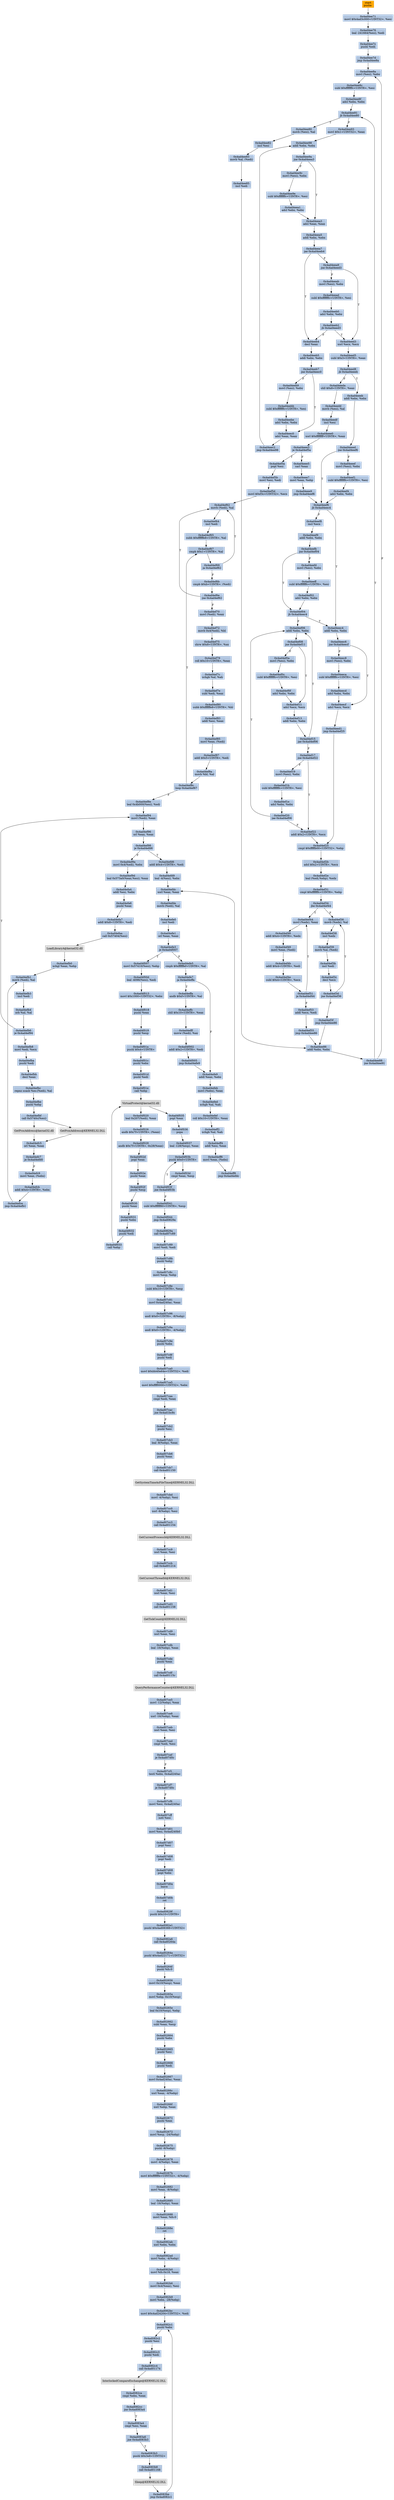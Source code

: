 digraph G {
node[shape=rectangle,style=filled,fillcolor=lightsteelblue,color=lightsteelblue]
bgcolor="transparent"
a0x4ad4ee70pusha_[label="start\npusha ",fillcolor="orange",color="lightgrey"];
a0x4ad4ee71movl_0x4ad3c000UINT32_esi[label="0x4ad4ee71\nmovl $0x4ad3c000<UINT32>, %esi"];
a0x4ad4ee76leal__241664esi__edi[label="0x4ad4ee76\nleal -241664(%esi), %edi"];
a0x4ad4ee7cpushl_edi[label="0x4ad4ee7c\npushl %edi"];
a0x4ad4ee7djmp_0x4ad4ee8a[label="0x4ad4ee7d\njmp 0x4ad4ee8a"];
a0x4ad4ee8amovl_esi__ebx[label="0x4ad4ee8a\nmovl (%esi), %ebx"];
a0x4ad4ee8csubl_0xfffffffcUINT8_esi[label="0x4ad4ee8c\nsubl $0xfffffffc<UINT8>, %esi"];
a0x4ad4ee8fadcl_ebx_ebx[label="0x4ad4ee8f\nadcl %ebx, %ebx"];
a0x4ad4ee91jb_0x4ad4ee80[label="0x4ad4ee91\njb 0x4ad4ee80"];
a0x4ad4ee80movb_esi__al[label="0x4ad4ee80\nmovb (%esi), %al"];
a0x4ad4ee82incl_esi[label="0x4ad4ee82\nincl %esi"];
a0x4ad4ee83movb_al_edi_[label="0x4ad4ee83\nmovb %al, (%edi)"];
a0x4ad4ee85incl_edi[label="0x4ad4ee85\nincl %edi"];
a0x4ad4ee86addl_ebx_ebx[label="0x4ad4ee86\naddl %ebx, %ebx"];
a0x4ad4ee88jne_0x4ad4ee91[label="0x4ad4ee88\njne 0x4ad4ee91"];
a0x4ad4ee93movl_0x1UINT32_eax[label="0x4ad4ee93\nmovl $0x1<UINT32>, %eax"];
a0x4ad4ee98addl_ebx_ebx[label="0x4ad4ee98\naddl %ebx, %ebx"];
a0x4ad4ee9ajne_0x4ad4eea3[label="0x4ad4ee9a\njne 0x4ad4eea3"];
a0x4ad4eea3adcl_eax_eax[label="0x4ad4eea3\nadcl %eax, %eax"];
a0x4ad4eea5addl_ebx_ebx[label="0x4ad4eea5\naddl %ebx, %ebx"];
a0x4ad4eea7jae_0x4ad4eeb4[label="0x4ad4eea7\njae 0x4ad4eeb4"];
a0x4ad4eea9jne_0x4ad4eed3[label="0x4ad4eea9\njne 0x4ad4eed3"];
a0x4ad4eed3xorl_ecx_ecx[label="0x4ad4eed3\nxorl %ecx, %ecx"];
a0x4ad4eed5subl_0x3UINT8_eax[label="0x4ad4eed5\nsubl $0x3<UINT8>, %eax"];
a0x4ad4eed8jb_0x4ad4eeeb[label="0x4ad4eed8\njb 0x4ad4eeeb"];
a0x4ad4eedashll_0x8UINT8_eax[label="0x4ad4eeda\nshll $0x8<UINT8>, %eax"];
a0x4ad4eeddmovb_esi__al[label="0x4ad4eedd\nmovb (%esi), %al"];
a0x4ad4eedfincl_esi[label="0x4ad4eedf\nincl %esi"];
a0x4ad4eee0xorl_0xffffffffUINT8_eax[label="0x4ad4eee0\nxorl $0xffffffff<UINT8>, %eax"];
a0x4ad4eee3je_0x4ad4ef5a[label="0x4ad4eee3\nje 0x4ad4ef5a"];
a0x4ad4eee5sarl_eax[label="0x4ad4eee5\nsarl %eax"];
a0x4ad4eee7movl_eax_ebp[label="0x4ad4eee7\nmovl %eax, %ebp"];
a0x4ad4eee9jmp_0x4ad4eef6[label="0x4ad4eee9\njmp 0x4ad4eef6"];
a0x4ad4eef6jb_0x4ad4eec4[label="0x4ad4eef6\njb 0x4ad4eec4"];
a0x4ad4eec4addl_ebx_ebx[label="0x4ad4eec4\naddl %ebx, %ebx"];
a0x4ad4eec6jne_0x4ad4eecf[label="0x4ad4eec6\njne 0x4ad4eecf"];
a0x4ad4eecfadcl_ecx_ecx[label="0x4ad4eecf\nadcl %ecx, %ecx"];
a0x4ad4eed1jmp_0x4ad4ef25[label="0x4ad4eed1\njmp 0x4ad4ef25"];
a0x4ad4ef25cmpl_0xfffffb00UINT32_ebp[label="0x4ad4ef25\ncmpl $0xfffffb00<UINT32>, %ebp"];
a0x4ad4ef2badcl_0x2UINT8_ecx[label="0x4ad4ef2b\nadcl $0x2<UINT8>, %ecx"];
a0x4ad4ef2eleal_ediebp__edx[label="0x4ad4ef2e\nleal (%edi,%ebp), %edx"];
a0x4ad4ef31cmpl_0xfffffffcUINT8_ebp[label="0x4ad4ef31\ncmpl $0xfffffffc<UINT8>, %ebp"];
a0x4ad4ef34jbe_0x4ad4ef44[label="0x4ad4ef34\njbe 0x4ad4ef44"];
a0x4ad4ef44movl_edx__eax[label="0x4ad4ef44\nmovl (%edx), %eax"];
a0x4ad4ef46addl_0x4UINT8_edx[label="0x4ad4ef46\naddl $0x4<UINT8>, %edx"];
a0x4ad4ef49movl_eax_edi_[label="0x4ad4ef49\nmovl %eax, (%edi)"];
a0x4ad4ef4baddl_0x4UINT8_edi[label="0x4ad4ef4b\naddl $0x4<UINT8>, %edi"];
a0x4ad4ef4esubl_0x4UINT8_ecx[label="0x4ad4ef4e\nsubl $0x4<UINT8>, %ecx"];
a0x4ad4ef51ja_0x4ad4ef44[label="0x4ad4ef51\nja 0x4ad4ef44"];
a0x4ad4ef53addl_ecx_edi[label="0x4ad4ef53\naddl %ecx, %edi"];
a0x4ad4ef55jmp_0x4ad4ee86[label="0x4ad4ef55\njmp 0x4ad4ee86"];
a0x4ad4eeebaddl_ebx_ebx[label="0x4ad4eeeb\naddl %ebx, %ebx"];
a0x4ad4eeedjne_0x4ad4eef6[label="0x4ad4eeed\njne 0x4ad4eef6"];
a0x4ad4eec8movl_esi__ebx[label="0x4ad4eec8\nmovl (%esi), %ebx"];
a0x4ad4eecasubl_0xfffffffcUINT8_esi[label="0x4ad4eeca\nsubl $0xfffffffc<UINT8>, %esi"];
a0x4ad4eecdadcl_ebx_ebx[label="0x4ad4eecd\nadcl %ebx, %ebx"];
a0x4ad4eeabmovl_esi__ebx[label="0x4ad4eeab\nmovl (%esi), %ebx"];
a0x4ad4eeadsubl_0xfffffffcUINT8_esi[label="0x4ad4eead\nsubl $0xfffffffc<UINT8>, %esi"];
a0x4ad4eeb0adcl_ebx_ebx[label="0x4ad4eeb0\nadcl %ebx, %ebx"];
a0x4ad4eeb2jb_0x4ad4eed3[label="0x4ad4eeb2\njb 0x4ad4eed3"];
a0x4ad4eeefmovl_esi__ebx[label="0x4ad4eeef\nmovl (%esi), %ebx"];
a0x4ad4eef1subl_0xfffffffcUINT8_esi[label="0x4ad4eef1\nsubl $0xfffffffc<UINT8>, %esi"];
a0x4ad4eef4adcl_ebx_ebx[label="0x4ad4eef4\nadcl %ebx, %ebx"];
a0x4ad4ee9cmovl_esi__ebx[label="0x4ad4ee9c\nmovl (%esi), %ebx"];
a0x4ad4ee9esubl_0xfffffffcUINT8_esi[label="0x4ad4ee9e\nsubl $0xfffffffc<UINT8>, %esi"];
a0x4ad4eea1adcl_ebx_ebx[label="0x4ad4eea1\nadcl %ebx, %ebx"];
a0x4ad4eef8incl_ecx[label="0x4ad4eef8\nincl %ecx"];
a0x4ad4eef9addl_ebx_ebx[label="0x4ad4eef9\naddl %ebx, %ebx"];
a0x4ad4eefbjne_0x4ad4ef04[label="0x4ad4eefb\njne 0x4ad4ef04"];
a0x4ad4ef04jb_0x4ad4eec4[label="0x4ad4ef04\njb 0x4ad4eec4"];
a0x4ad4ef36movb_edx__al[label="0x4ad4ef36\nmovb (%edx), %al"];
a0x4ad4ef38incl_edx[label="0x4ad4ef38\nincl %edx"];
a0x4ad4ef39movb_al_edi_[label="0x4ad4ef39\nmovb %al, (%edi)"];
a0x4ad4ef3bincl_edi[label="0x4ad4ef3b\nincl %edi"];
a0x4ad4ef3cdecl_ecx[label="0x4ad4ef3c\ndecl %ecx"];
a0x4ad4ef3djne_0x4ad4ef36[label="0x4ad4ef3d\njne 0x4ad4ef36"];
a0x4ad4ef3fjmp_0x4ad4ee86[label="0x4ad4ef3f\njmp 0x4ad4ee86"];
a0x4ad4ef06addl_ebx_ebx[label="0x4ad4ef06\naddl %ebx, %ebx"];
a0x4ad4ef08jne_0x4ad4ef11[label="0x4ad4ef08\njne 0x4ad4ef11"];
a0x4ad4ef11adcl_ecx_ecx[label="0x4ad4ef11\nadcl %ecx, %ecx"];
a0x4ad4ef13addl_ebx_ebx[label="0x4ad4ef13\naddl %ebx, %ebx"];
a0x4ad4ef15jae_0x4ad4ef06[label="0x4ad4ef15\njae 0x4ad4ef06"];
a0x4ad4ef17jne_0x4ad4ef22[label="0x4ad4ef17\njne 0x4ad4ef22"];
a0x4ad4ef22addl_0x2UINT8_ecx[label="0x4ad4ef22\naddl $0x2<UINT8>, %ecx"];
a0x4ad4eeb4decl_eax[label="0x4ad4eeb4\ndecl %eax"];
a0x4ad4eeb5addl_ebx_ebx[label="0x4ad4eeb5\naddl %ebx, %ebx"];
a0x4ad4eeb7jne_0x4ad4eec0[label="0x4ad4eeb7\njne 0x4ad4eec0"];
a0x4ad4eec0adcl_eax_eax[label="0x4ad4eec0\nadcl %eax, %eax"];
a0x4ad4eec2jmp_0x4ad4ee98[label="0x4ad4eec2\njmp 0x4ad4ee98"];
a0x4ad4eefdmovl_esi__ebx[label="0x4ad4eefd\nmovl (%esi), %ebx"];
a0x4ad4eeffsubl_0xfffffffcUINT8_esi[label="0x4ad4eeff\nsubl $0xfffffffc<UINT8>, %esi"];
a0x4ad4ef02adcl_ebx_ebx[label="0x4ad4ef02\nadcl %ebx, %ebx"];
a0x4ad4ef19movl_esi__ebx[label="0x4ad4ef19\nmovl (%esi), %ebx"];
a0x4ad4ef1bsubl_0xfffffffcUINT8_esi[label="0x4ad4ef1b\nsubl $0xfffffffc<UINT8>, %esi"];
a0x4ad4ef1eadcl_ebx_ebx[label="0x4ad4ef1e\nadcl %ebx, %ebx"];
a0x4ad4ef20jae_0x4ad4ef06[label="0x4ad4ef20\njae 0x4ad4ef06"];
a0x4ad4eeb9movl_esi__ebx[label="0x4ad4eeb9\nmovl (%esi), %ebx"];
a0x4ad4eebbsubl_0xfffffffcUINT8_esi[label="0x4ad4eebb\nsubl $0xfffffffc<UINT8>, %esi"];
a0x4ad4eebeadcl_ebx_ebx[label="0x4ad4eebe\nadcl %ebx, %ebx"];
a0x4ad4ef0amovl_esi__ebx[label="0x4ad4ef0a\nmovl (%esi), %ebx"];
a0x4ad4ef0csubl_0xfffffffcUINT8_esi[label="0x4ad4ef0c\nsubl $0xfffffffc<UINT8>, %esi"];
a0x4ad4ef0fadcl_ebx_ebx[label="0x4ad4ef0f\nadcl %ebx, %ebx"];
a0x4ad4ef5apopl_esi[label="0x4ad4ef5a\npopl %esi"];
a0x4ad4ef5bmovl_esi_edi[label="0x4ad4ef5b\nmovl %esi, %edi"];
a0x4ad4ef5dmovl_0xf3cUINT32_ecx[label="0x4ad4ef5d\nmovl $0xf3c<UINT32>, %ecx"];
a0x4ad4ef62movb_edi__al[label="0x4ad4ef62\nmovb (%edi), %al"];
a0x4ad4ef64incl_edi[label="0x4ad4ef64\nincl %edi"];
a0x4ad4ef65subb_0xffffffe8UINT8_al[label="0x4ad4ef65\nsubb $0xffffffe8<UINT8>, %al"];
a0x4ad4ef67cmpb_0x1UINT8_al[label="0x4ad4ef67\ncmpb $0x1<UINT8>, %al"];
a0x4ad4ef69ja_0x4ad4ef62[label="0x4ad4ef69\nja 0x4ad4ef62"];
a0x4ad4ef6bcmpb_0xbUINT8_edi_[label="0x4ad4ef6b\ncmpb $0xb<UINT8>, (%edi)"];
a0x4ad4ef6ejne_0x4ad4ef62[label="0x4ad4ef6e\njne 0x4ad4ef62"];
a0x4ad4ef70movl_edi__eax[label="0x4ad4ef70\nmovl (%edi), %eax"];
a0x4ad4ef72movb_0x4edi__bl[label="0x4ad4ef72\nmovb 0x4(%edi), %bl"];
a0x4ad4ef75shrw_0x8UINT8_ax[label="0x4ad4ef75\nshrw $0x8<UINT8>, %ax"];
a0x4ad4ef79roll_0x10UINT8_eax[label="0x4ad4ef79\nroll $0x10<UINT8>, %eax"];
a0x4ad4ef7cxchgb_al_ah[label="0x4ad4ef7c\nxchgb %al, %ah"];
a0x4ad4ef7esubl_edi_eax[label="0x4ad4ef7e\nsubl %edi, %eax"];
a0x4ad4ef80subb_0xffffffe8UINT8_bl[label="0x4ad4ef80\nsubb $0xffffffe8<UINT8>, %bl"];
a0x4ad4ef83addl_esi_eax[label="0x4ad4ef83\naddl %esi, %eax"];
a0x4ad4ef85movl_eax_edi_[label="0x4ad4ef85\nmovl %eax, (%edi)"];
a0x4ad4ef87addl_0x5UINT8_edi[label="0x4ad4ef87\naddl $0x5<UINT8>, %edi"];
a0x4ad4ef8amovb_bl_al[label="0x4ad4ef8a\nmovb %bl, %al"];
a0x4ad4ef8cloop_0x4ad4ef67[label="0x4ad4ef8c\nloop 0x4ad4ef67"];
a0x4ad4ef8eleal_0x4b000esi__edi[label="0x4ad4ef8e\nleal 0x4b000(%esi), %edi"];
a0x4ad4ef94movl_edi__eax[label="0x4ad4ef94\nmovl (%edi), %eax"];
a0x4ad4ef96orl_eax_eax[label="0x4ad4ef96\norl %eax, %eax"];
a0x4ad4ef98je_0x4ad4efd6[label="0x4ad4ef98\nje 0x4ad4efd6"];
a0x4ad4ef9amovl_0x4edi__ebx[label="0x4ad4ef9a\nmovl 0x4(%edi), %ebx"];
a0x4ad4ef9dleal_0x573a0eaxesi__eax[label="0x4ad4ef9d\nleal 0x573a0(%eax,%esi), %eax"];
a0x4ad4efa4addl_esi_ebx[label="0x4ad4efa4\naddl %esi, %ebx"];
a0x4ad4efa6pushl_eax[label="0x4ad4efa6\npushl %eax"];
a0x4ad4efa7addl_0x8UINT8_edi[label="0x4ad4efa7\naddl $0x8<UINT8>, %edi"];
a0x4ad4efaacall_0x57404esi_[label="0x4ad4efaa\ncall 0x57404(%esi)"];
LoadLibraryA_kernel32_dll[label="LoadLibraryA@kernel32.dll",fillcolor="lightgrey",color="lightgrey"];
a0x4ad4efb0xchgl_eax_ebp[label="0x4ad4efb0\nxchgl %eax, %ebp"];
a0x4ad4efb1movb_edi__al[label="0x4ad4efb1\nmovb (%edi), %al"];
a0x4ad4efb3incl_edi[label="0x4ad4efb3\nincl %edi"];
a0x4ad4efb4orb_al_al[label="0x4ad4efb4\norb %al, %al"];
a0x4ad4efb6je_0x4ad4ef94[label="0x4ad4efb6\nje 0x4ad4ef94"];
a0x4ad4efb8movl_edi_ecx[label="0x4ad4efb8\nmovl %edi, %ecx"];
a0x4ad4efbapushl_edi[label="0x4ad4efba\npushl %edi"];
a0x4ad4efbbdecl_eax[label="0x4ad4efbb\ndecl %eax"];
a0x4ad4efbcrepnz_scasb_es_edi__al[label="0x4ad4efbc\nrepnz scasb %es:(%edi), %al"];
a0x4ad4efbepushl_ebp[label="0x4ad4efbe\npushl %ebp"];
a0x4ad4efbfcall_0x5740cesi_[label="0x4ad4efbf\ncall 0x5740c(%esi)"];
GetProcAddress_kernel32_dll[label="GetProcAddress@kernel32.dll",fillcolor="lightgrey",color="lightgrey"];
a0x4ad4efc5orl_eax_eax[label="0x4ad4efc5\norl %eax, %eax"];
a0x4ad4efc7je_0x4ad4efd0[label="0x4ad4efc7\nje 0x4ad4efd0"];
a0x4ad4efc9movl_eax_ebx_[label="0x4ad4efc9\nmovl %eax, (%ebx)"];
a0x4ad4efcbaddl_0x4UINT8_ebx[label="0x4ad4efcb\naddl $0x4<UINT8>, %ebx"];
a0x4ad4efcejmp_0x4ad4efb1[label="0x4ad4efce\njmp 0x4ad4efb1"];
GetProcAddress_KERNEL32_DLL[label="GetProcAddress@KERNEL32.DLL",fillcolor="lightgrey",color="lightgrey"];
a0x4ad4efd6addl_0x4UINT8_edi[label="0x4ad4efd6\naddl $0x4<UINT8>, %edi"];
a0x4ad4efd9leal__4esi__ebx[label="0x4ad4efd9\nleal -4(%esi), %ebx"];
a0x4ad4efdcxorl_eax_eax[label="0x4ad4efdc\nxorl %eax, %eax"];
a0x4ad4efdemovb_edi__al[label="0x4ad4efde\nmovb (%edi), %al"];
a0x4ad4efe0incl_edi[label="0x4ad4efe0\nincl %edi"];
a0x4ad4efe1orl_eax_eax[label="0x4ad4efe1\norl %eax, %eax"];
a0x4ad4efe3je_0x4ad4f007[label="0x4ad4efe3\nje 0x4ad4f007"];
a0x4ad4efe5cmpb_0xffffffefUINT8_al[label="0x4ad4efe5\ncmpb $0xffffffef<UINT8>, %al"];
a0x4ad4efe7ja_0x4ad4effa[label="0x4ad4efe7\nja 0x4ad4effa"];
a0x4ad4effaandb_0xfUINT8_al[label="0x4ad4effa\nandb $0xf<UINT8>, %al"];
a0x4ad4effcshll_0x10UINT8_eax[label="0x4ad4effc\nshll $0x10<UINT8>, %eax"];
a0x4ad4efffmovw_edi__ax[label="0x4ad4efff\nmovw (%edi), %ax"];
a0x4ad4f002addl_0x2UINT8_edi[label="0x4ad4f002\naddl $0x2<UINT8>, %edi"];
a0x4ad4f005jmp_0x4ad4efe9[label="0x4ad4f005\njmp 0x4ad4efe9"];
a0x4ad4efe9addl_eax_ebx[label="0x4ad4efe9\naddl %eax, %ebx"];
a0x4ad4efebmovl_ebx__eax[label="0x4ad4efeb\nmovl (%ebx), %eax"];
a0x4ad4efedxchgb_al_ah[label="0x4ad4efed\nxchgb %al, %ah"];
a0x4ad4efefroll_0x10UINT8_eax[label="0x4ad4efef\nroll $0x10<UINT8>, %eax"];
a0x4ad4eff2xchgb_al_ah[label="0x4ad4eff2\nxchgb %al, %ah"];
a0x4ad4eff4addl_esi_eax[label="0x4ad4eff4\naddl %esi, %eax"];
a0x4ad4eff6movl_eax_ebx_[label="0x4ad4eff6\nmovl %eax, (%ebx)"];
a0x4ad4eff8jmp_0x4ad4efdc[label="0x4ad4eff8\njmp 0x4ad4efdc"];
a0x4ad4f007movl_0x57410esi__ebp[label="0x4ad4f007\nmovl 0x57410(%esi), %ebp"];
a0x4ad4f00dleal__4096esi__edi[label="0x4ad4f00d\nleal -4096(%esi), %edi"];
a0x4ad4f013movl_0x1000UINT32_ebx[label="0x4ad4f013\nmovl $0x1000<UINT32>, %ebx"];
a0x4ad4f018pushl_eax[label="0x4ad4f018\npushl %eax"];
a0x4ad4f019pushl_esp[label="0x4ad4f019\npushl %esp"];
a0x4ad4f01apushl_0x4UINT8[label="0x4ad4f01a\npushl $0x4<UINT8>"];
a0x4ad4f01cpushl_ebx[label="0x4ad4f01c\npushl %ebx"];
a0x4ad4f01dpushl_edi[label="0x4ad4f01d\npushl %edi"];
a0x4ad4f01ecall_ebp[label="0x4ad4f01e\ncall %ebp"];
VirtualProtect_kernel32_dll[label="VirtualProtect@kernel32.dll",fillcolor="lightgrey",color="lightgrey"];
a0x4ad4f020leal_0x207edi__eax[label="0x4ad4f020\nleal 0x207(%edi), %eax"];
a0x4ad4f026andb_0x7fUINT8_eax_[label="0x4ad4f026\nandb $0x7f<UINT8>, (%eax)"];
a0x4ad4f029andb_0x7fUINT8_0x28eax_[label="0x4ad4f029\nandb $0x7f<UINT8>, 0x28(%eax)"];
a0x4ad4f02dpopl_eax[label="0x4ad4f02d\npopl %eax"];
a0x4ad4f02epushl_eax[label="0x4ad4f02e\npushl %eax"];
a0x4ad4f02fpushl_esp[label="0x4ad4f02f\npushl %esp"];
a0x4ad4f030pushl_eax[label="0x4ad4f030\npushl %eax"];
a0x4ad4f031pushl_ebx[label="0x4ad4f031\npushl %ebx"];
a0x4ad4f032pushl_edi[label="0x4ad4f032\npushl %edi"];
a0x4ad4f033call_ebp[label="0x4ad4f033\ncall %ebp"];
a0x4ad4f035popl_eax[label="0x4ad4f035\npopl %eax"];
a0x4ad4f036popa_[label="0x4ad4f036\npopa "];
a0x4ad4f037leal__128esp__eax[label="0x4ad4f037\nleal -128(%esp), %eax"];
a0x4ad4f03bpushl_0x0UINT8[label="0x4ad4f03b\npushl $0x0<UINT8>"];
a0x4ad4f03dcmpl_eax_esp[label="0x4ad4f03d\ncmpl %eax, %esp"];
a0x4ad4f03fjne_0x4ad4f03b[label="0x4ad4f03f\njne 0x4ad4f03b"];
a0x4ad4f041subl_0xffffff80UINT8_esp[label="0x4ad4f041\nsubl $0xffffff80<UINT8>, %esp"];
a0x4ad4f044jmp_0x4ad0829a[label="0x4ad4f044\njmp 0x4ad0829a"];
a0x4ad0829acall_0x4ad07c89[label="0x4ad0829a\ncall 0x4ad07c89"];
a0x4ad07c89movl_edi_edi[label="0x4ad07c89\nmovl %edi, %edi"];
a0x4ad07c8bpushl_ebp[label="0x4ad07c8b\npushl %ebp"];
a0x4ad07c8cmovl_esp_ebp[label="0x4ad07c8c\nmovl %esp, %ebp"];
a0x4ad07c8esubl_0x10UINT8_esp[label="0x4ad07c8e\nsubl $0x10<UINT8>, %esp"];
a0x4ad07c91movl_0x4ad240ac_eax[label="0x4ad07c91\nmovl 0x4ad240ac, %eax"];
a0x4ad07c96andl_0x0UINT8__8ebp_[label="0x4ad07c96\nandl $0x0<UINT8>, -8(%ebp)"];
a0x4ad07c9aandl_0x0UINT8__4ebp_[label="0x4ad07c9a\nandl $0x0<UINT8>, -4(%ebp)"];
a0x4ad07c9epushl_ebx[label="0x4ad07c9e\npushl %ebx"];
a0x4ad07c9fpushl_edi[label="0x4ad07c9f\npushl %edi"];
a0x4ad07ca0movl_0xbb40e64eUINT32_edi[label="0x4ad07ca0\nmovl $0xbb40e64e<UINT32>, %edi"];
a0x4ad07ca5movl_0xffff0000UINT32_ebx[label="0x4ad07ca5\nmovl $0xffff0000<UINT32>, %ebx"];
a0x4ad07caacmpl_edi_eax[label="0x4ad07caa\ncmpl %edi, %eax"];
a0x4ad07cacjne_0x4ad1bc8c[label="0x4ad07cac\njne 0x4ad1bc8c"];
a0x4ad07cb2pushl_esi[label="0x4ad07cb2\npushl %esi"];
a0x4ad07cb3leal__8ebp__eax[label="0x4ad07cb3\nleal -8(%ebp), %eax"];
a0x4ad07cb6pushl_eax[label="0x4ad07cb6\npushl %eax"];
a0x4ad07cb7call_0x4ad01150[label="0x4ad07cb7\ncall 0x4ad01150"];
GetSystemTimeAsFileTime_KERNEL32_DLL[label="GetSystemTimeAsFileTime@KERNEL32.DLL",fillcolor="lightgrey",color="lightgrey"];
a0x4ad07cbdmovl__4ebp__esi[label="0x4ad07cbd\nmovl -4(%ebp), %esi"];
a0x4ad07cc0xorl__8ebp__esi[label="0x4ad07cc0\nxorl -8(%ebp), %esi"];
a0x4ad07cc3call_0x4ad01154[label="0x4ad07cc3\ncall 0x4ad01154"];
GetCurrentProcessId_KERNEL32_DLL[label="GetCurrentProcessId@KERNEL32.DLL",fillcolor="lightgrey",color="lightgrey"];
a0x4ad07cc9xorl_eax_esi[label="0x4ad07cc9\nxorl %eax, %esi"];
a0x4ad07ccbcall_0x4ad01214[label="0x4ad07ccb\ncall 0x4ad01214"];
GetCurrentThreadId_KERNEL32_DLL[label="GetCurrentThreadId@KERNEL32.DLL",fillcolor="lightgrey",color="lightgrey"];
a0x4ad07cd1xorl_eax_esi[label="0x4ad07cd1\nxorl %eax, %esi"];
a0x4ad07cd3call_0x4ad01158[label="0x4ad07cd3\ncall 0x4ad01158"];
GetTickCount_KERNEL32_DLL[label="GetTickCount@KERNEL32.DLL",fillcolor="lightgrey",color="lightgrey"];
a0x4ad07cd9xorl_eax_esi[label="0x4ad07cd9\nxorl %eax, %esi"];
a0x4ad07cdbleal__16ebp__eax[label="0x4ad07cdb\nleal -16(%ebp), %eax"];
a0x4ad07cdepushl_eax[label="0x4ad07cde\npushl %eax"];
a0x4ad07cdfcall_0x4ad0115c[label="0x4ad07cdf\ncall 0x4ad0115c"];
QueryPerformanceCounter_KERNEL32_DLL[label="QueryPerformanceCounter@KERNEL32.DLL",fillcolor="lightgrey",color="lightgrey"];
a0x4ad07ce5movl__12ebp__eax[label="0x4ad07ce5\nmovl -12(%ebp), %eax"];
a0x4ad07ce8xorl__16ebp__eax[label="0x4ad07ce8\nxorl -16(%ebp), %eax"];
a0x4ad07cebxorl_eax_esi[label="0x4ad07ceb\nxorl %eax, %esi"];
a0x4ad07cedcmpl_edi_esi[label="0x4ad07ced\ncmpl %edi, %esi"];
a0x4ad07cefje_0x4ad07d0c[label="0x4ad07cef\nje 0x4ad07d0c"];
a0x4ad07cf1testl_ebx_0x4ad240ac[label="0x4ad07cf1\ntestl %ebx, 0x4ad240ac"];
a0x4ad07cf7je_0x4ad07d0c[label="0x4ad07cf7\nje 0x4ad07d0c"];
a0x4ad07cf9movl_esi_0x4ad240ac[label="0x4ad07cf9\nmovl %esi, 0x4ad240ac"];
a0x4ad07cffnotl_esi[label="0x4ad07cff\nnotl %esi"];
a0x4ad07d01movl_esi_0x4ad240b0[label="0x4ad07d01\nmovl %esi, 0x4ad240b0"];
a0x4ad07d07popl_esi[label="0x4ad07d07\npopl %esi"];
a0x4ad07d08popl_edi[label="0x4ad07d08\npopl %edi"];
a0x4ad07d09popl_ebx[label="0x4ad07d09\npopl %ebx"];
a0x4ad07d0aleave_[label="0x4ad07d0a\nleave "];
a0x4ad07d0bret[label="0x4ad07d0b\nret"];
a0x4ad0829fpushl_0x10UINT8[label="0x4ad0829f\npushl $0x10<UINT8>"];
a0x4ad082a1pushl_0x4ad08388UINT32[label="0x4ad082a1\npushl $0x4ad08388<UINT32>"];
a0x4ad082a6call_0x4ad0264a[label="0x4ad082a6\ncall 0x4ad0264a"];
a0x4ad0264apushl_0x4ad22171UINT32[label="0x4ad0264a\npushl $0x4ad22171<UINT32>"];
a0x4ad0264fpushl_fs_0[label="0x4ad0264f\npushl %fs:0"];
a0x4ad02656movl_0x10esp__eax[label="0x4ad02656\nmovl 0x10(%esp), %eax"];
a0x4ad0265amovl_ebp_0x10esp_[label="0x4ad0265a\nmovl %ebp, 0x10(%esp)"];
a0x4ad0265eleal_0x10esp__ebp[label="0x4ad0265e\nleal 0x10(%esp), %ebp"];
a0x4ad02662subl_eax_esp[label="0x4ad02662\nsubl %eax, %esp"];
a0x4ad02664pushl_ebx[label="0x4ad02664\npushl %ebx"];
a0x4ad02665pushl_esi[label="0x4ad02665\npushl %esi"];
a0x4ad02666pushl_edi[label="0x4ad02666\npushl %edi"];
a0x4ad02667movl_0x4ad240ac_eax[label="0x4ad02667\nmovl 0x4ad240ac, %eax"];
a0x4ad0266cxorl_eax__4ebp_[label="0x4ad0266c\nxorl %eax, -4(%ebp)"];
a0x4ad0266fxorl_ebp_eax[label="0x4ad0266f\nxorl %ebp, %eax"];
a0x4ad02671pushl_eax[label="0x4ad02671\npushl %eax"];
a0x4ad02672movl_esp__24ebp_[label="0x4ad02672\nmovl %esp, -24(%ebp)"];
a0x4ad02675pushl__8ebp_[label="0x4ad02675\npushl -8(%ebp)"];
a0x4ad02678movl__4ebp__eax[label="0x4ad02678\nmovl -4(%ebp), %eax"];
a0x4ad0267bmovl_0xfffffffeUINT32__4ebp_[label="0x4ad0267b\nmovl $0xfffffffe<UINT32>, -4(%ebp)"];
a0x4ad02682movl_eax__8ebp_[label="0x4ad02682\nmovl %eax, -8(%ebp)"];
a0x4ad02685leal__16ebp__eax[label="0x4ad02685\nleal -16(%ebp), %eax"];
a0x4ad02688movl_eax_fs_0[label="0x4ad02688\nmovl %eax, %fs:0"];
a0x4ad0268eret[label="0x4ad0268e\nret"];
a0x4ad082abxorl_ebx_ebx[label="0x4ad082ab\nxorl %ebx, %ebx"];
a0x4ad082admovl_ebx__4ebp_[label="0x4ad082ad\nmovl %ebx, -4(%ebp)"];
a0x4ad082b0movl_fs_0x18_eax[label="0x4ad082b0\nmovl %fs:0x18, %eax"];
a0x4ad082b6movl_0x4eax__esi[label="0x4ad082b6\nmovl 0x4(%eax), %esi"];
a0x4ad082b9movl_ebx__28ebp_[label="0x4ad082b9\nmovl %ebx, -28(%ebp)"];
a0x4ad082bcmovl_0x4ad24204UINT32_edi[label="0x4ad082bc\nmovl $0x4ad24204<UINT32>, %edi"];
a0x4ad082c1pushl_ebx[label="0x4ad082c1\npushl %ebx"];
a0x4ad082c2pushl_esi[label="0x4ad082c2\npushl %esi"];
a0x4ad082c3pushl_edi[label="0x4ad082c3\npushl %edi"];
a0x4ad082c4call_0x4ad01174[label="0x4ad082c4\ncall 0x4ad01174"];
InterlockedCompareExchange_KERNEL32_DLL[label="InterlockedCompareExchange@KERNEL32.DLL",fillcolor="lightgrey",color="lightgrey"];
a0x4ad082cacmpl_ebx_eax[label="0x4ad082ca\ncmpl %ebx, %eax"];
a0x4ad082ccjne_0x4ad083a4[label="0x4ad082cc\njne 0x4ad083a4"];
a0x4ad083a4cmpl_esi_eax[label="0x4ad083a4\ncmpl %esi, %eax"];
a0x4ad083a6jne_0x4ad083b3[label="0x4ad083a6\njne 0x4ad083b3"];
a0x4ad083b3pushl_0x3e8UINT32[label="0x4ad083b3\npushl $0x3e8<UINT32>"];
a0x4ad083b8call_0x4ad01168[label="0x4ad083b8\ncall 0x4ad01168"];
Sleep_KERNEL32_DLL[label="Sleep@KERNEL32.DLL",fillcolor="lightgrey",color="lightgrey"];
a0x4ad083bejmp_0x4ad082c1[label="0x4ad083be\njmp 0x4ad082c1"];
a0x4ad4ee70pusha_ -> a0x4ad4ee71movl_0x4ad3c000UINT32_esi [color="#000000"];
a0x4ad4ee71movl_0x4ad3c000UINT32_esi -> a0x4ad4ee76leal__241664esi__edi [color="#000000"];
a0x4ad4ee76leal__241664esi__edi -> a0x4ad4ee7cpushl_edi [color="#000000"];
a0x4ad4ee7cpushl_edi -> a0x4ad4ee7djmp_0x4ad4ee8a [color="#000000"];
a0x4ad4ee7djmp_0x4ad4ee8a -> a0x4ad4ee8amovl_esi__ebx [color="#000000"];
a0x4ad4ee8amovl_esi__ebx -> a0x4ad4ee8csubl_0xfffffffcUINT8_esi [color="#000000"];
a0x4ad4ee8csubl_0xfffffffcUINT8_esi -> a0x4ad4ee8fadcl_ebx_ebx [color="#000000"];
a0x4ad4ee8fadcl_ebx_ebx -> a0x4ad4ee91jb_0x4ad4ee80 [color="#000000"];
a0x4ad4ee91jb_0x4ad4ee80 -> a0x4ad4ee80movb_esi__al [color="#000000",label="T"];
a0x4ad4ee80movb_esi__al -> a0x4ad4ee82incl_esi [color="#000000"];
a0x4ad4ee82incl_esi -> a0x4ad4ee83movb_al_edi_ [color="#000000"];
a0x4ad4ee83movb_al_edi_ -> a0x4ad4ee85incl_edi [color="#000000"];
a0x4ad4ee85incl_edi -> a0x4ad4ee86addl_ebx_ebx [color="#000000"];
a0x4ad4ee86addl_ebx_ebx -> a0x4ad4ee88jne_0x4ad4ee91 [color="#000000"];
a0x4ad4ee88jne_0x4ad4ee91 -> a0x4ad4ee91jb_0x4ad4ee80 [color="#000000",label="T"];
a0x4ad4ee91jb_0x4ad4ee80 -> a0x4ad4ee93movl_0x1UINT32_eax [color="#000000",label="F"];
a0x4ad4ee93movl_0x1UINT32_eax -> a0x4ad4ee98addl_ebx_ebx [color="#000000"];
a0x4ad4ee98addl_ebx_ebx -> a0x4ad4ee9ajne_0x4ad4eea3 [color="#000000"];
a0x4ad4ee9ajne_0x4ad4eea3 -> a0x4ad4eea3adcl_eax_eax [color="#000000",label="T"];
a0x4ad4eea3adcl_eax_eax -> a0x4ad4eea5addl_ebx_ebx [color="#000000"];
a0x4ad4eea5addl_ebx_ebx -> a0x4ad4eea7jae_0x4ad4eeb4 [color="#000000"];
a0x4ad4eea7jae_0x4ad4eeb4 -> a0x4ad4eea9jne_0x4ad4eed3 [color="#000000",label="F"];
a0x4ad4eea9jne_0x4ad4eed3 -> a0x4ad4eed3xorl_ecx_ecx [color="#000000",label="T"];
a0x4ad4eed3xorl_ecx_ecx -> a0x4ad4eed5subl_0x3UINT8_eax [color="#000000"];
a0x4ad4eed5subl_0x3UINT8_eax -> a0x4ad4eed8jb_0x4ad4eeeb [color="#000000"];
a0x4ad4eed8jb_0x4ad4eeeb -> a0x4ad4eedashll_0x8UINT8_eax [color="#000000",label="F"];
a0x4ad4eedashll_0x8UINT8_eax -> a0x4ad4eeddmovb_esi__al [color="#000000"];
a0x4ad4eeddmovb_esi__al -> a0x4ad4eedfincl_esi [color="#000000"];
a0x4ad4eedfincl_esi -> a0x4ad4eee0xorl_0xffffffffUINT8_eax [color="#000000"];
a0x4ad4eee0xorl_0xffffffffUINT8_eax -> a0x4ad4eee3je_0x4ad4ef5a [color="#000000"];
a0x4ad4eee3je_0x4ad4ef5a -> a0x4ad4eee5sarl_eax [color="#000000",label="F"];
a0x4ad4eee5sarl_eax -> a0x4ad4eee7movl_eax_ebp [color="#000000"];
a0x4ad4eee7movl_eax_ebp -> a0x4ad4eee9jmp_0x4ad4eef6 [color="#000000"];
a0x4ad4eee9jmp_0x4ad4eef6 -> a0x4ad4eef6jb_0x4ad4eec4 [color="#000000"];
a0x4ad4eef6jb_0x4ad4eec4 -> a0x4ad4eec4addl_ebx_ebx [color="#000000",label="T"];
a0x4ad4eec4addl_ebx_ebx -> a0x4ad4eec6jne_0x4ad4eecf [color="#000000"];
a0x4ad4eec6jne_0x4ad4eecf -> a0x4ad4eecfadcl_ecx_ecx [color="#000000",label="T"];
a0x4ad4eecfadcl_ecx_ecx -> a0x4ad4eed1jmp_0x4ad4ef25 [color="#000000"];
a0x4ad4eed1jmp_0x4ad4ef25 -> a0x4ad4ef25cmpl_0xfffffb00UINT32_ebp [color="#000000"];
a0x4ad4ef25cmpl_0xfffffb00UINT32_ebp -> a0x4ad4ef2badcl_0x2UINT8_ecx [color="#000000"];
a0x4ad4ef2badcl_0x2UINT8_ecx -> a0x4ad4ef2eleal_ediebp__edx [color="#000000"];
a0x4ad4ef2eleal_ediebp__edx -> a0x4ad4ef31cmpl_0xfffffffcUINT8_ebp [color="#000000"];
a0x4ad4ef31cmpl_0xfffffffcUINT8_ebp -> a0x4ad4ef34jbe_0x4ad4ef44 [color="#000000"];
a0x4ad4ef34jbe_0x4ad4ef44 -> a0x4ad4ef44movl_edx__eax [color="#000000",label="T"];
a0x4ad4ef44movl_edx__eax -> a0x4ad4ef46addl_0x4UINT8_edx [color="#000000"];
a0x4ad4ef46addl_0x4UINT8_edx -> a0x4ad4ef49movl_eax_edi_ [color="#000000"];
a0x4ad4ef49movl_eax_edi_ -> a0x4ad4ef4baddl_0x4UINT8_edi [color="#000000"];
a0x4ad4ef4baddl_0x4UINT8_edi -> a0x4ad4ef4esubl_0x4UINT8_ecx [color="#000000"];
a0x4ad4ef4esubl_0x4UINT8_ecx -> a0x4ad4ef51ja_0x4ad4ef44 [color="#000000"];
a0x4ad4ef51ja_0x4ad4ef44 -> a0x4ad4ef53addl_ecx_edi [color="#000000",label="F"];
a0x4ad4ef53addl_ecx_edi -> a0x4ad4ef55jmp_0x4ad4ee86 [color="#000000"];
a0x4ad4ef55jmp_0x4ad4ee86 -> a0x4ad4ee86addl_ebx_ebx [color="#000000"];
a0x4ad4eed8jb_0x4ad4eeeb -> a0x4ad4eeebaddl_ebx_ebx [color="#000000",label="T"];
a0x4ad4eeebaddl_ebx_ebx -> a0x4ad4eeedjne_0x4ad4eef6 [color="#000000"];
a0x4ad4eeedjne_0x4ad4eef6 -> a0x4ad4eef6jb_0x4ad4eec4 [color="#000000",label="T"];
a0x4ad4eec6jne_0x4ad4eecf -> a0x4ad4eec8movl_esi__ebx [color="#000000",label="F"];
a0x4ad4eec8movl_esi__ebx -> a0x4ad4eecasubl_0xfffffffcUINT8_esi [color="#000000"];
a0x4ad4eecasubl_0xfffffffcUINT8_esi -> a0x4ad4eecdadcl_ebx_ebx [color="#000000"];
a0x4ad4eecdadcl_ebx_ebx -> a0x4ad4eecfadcl_ecx_ecx [color="#000000"];
a0x4ad4ee88jne_0x4ad4ee91 -> a0x4ad4ee8amovl_esi__ebx [color="#000000",label="F"];
a0x4ad4eea9jne_0x4ad4eed3 -> a0x4ad4eeabmovl_esi__ebx [color="#000000",label="F"];
a0x4ad4eeabmovl_esi__ebx -> a0x4ad4eeadsubl_0xfffffffcUINT8_esi [color="#000000"];
a0x4ad4eeadsubl_0xfffffffcUINT8_esi -> a0x4ad4eeb0adcl_ebx_ebx [color="#000000"];
a0x4ad4eeb0adcl_ebx_ebx -> a0x4ad4eeb2jb_0x4ad4eed3 [color="#000000"];
a0x4ad4eeb2jb_0x4ad4eed3 -> a0x4ad4eed3xorl_ecx_ecx [color="#000000",label="T"];
a0x4ad4eeedjne_0x4ad4eef6 -> a0x4ad4eeefmovl_esi__ebx [color="#000000",label="F"];
a0x4ad4eeefmovl_esi__ebx -> a0x4ad4eef1subl_0xfffffffcUINT8_esi [color="#000000"];
a0x4ad4eef1subl_0xfffffffcUINT8_esi -> a0x4ad4eef4adcl_ebx_ebx [color="#000000"];
a0x4ad4eef4adcl_ebx_ebx -> a0x4ad4eef6jb_0x4ad4eec4 [color="#000000"];
a0x4ad4ee9ajne_0x4ad4eea3 -> a0x4ad4ee9cmovl_esi__ebx [color="#000000",label="F"];
a0x4ad4ee9cmovl_esi__ebx -> a0x4ad4ee9esubl_0xfffffffcUINT8_esi [color="#000000"];
a0x4ad4ee9esubl_0xfffffffcUINT8_esi -> a0x4ad4eea1adcl_ebx_ebx [color="#000000"];
a0x4ad4eea1adcl_ebx_ebx -> a0x4ad4eea3adcl_eax_eax [color="#000000"];
a0x4ad4eef6jb_0x4ad4eec4 -> a0x4ad4eef8incl_ecx [color="#000000",label="F"];
a0x4ad4eef8incl_ecx -> a0x4ad4eef9addl_ebx_ebx [color="#000000"];
a0x4ad4eef9addl_ebx_ebx -> a0x4ad4eefbjne_0x4ad4ef04 [color="#000000"];
a0x4ad4eefbjne_0x4ad4ef04 -> a0x4ad4ef04jb_0x4ad4eec4 [color="#000000",label="T"];
a0x4ad4ef04jb_0x4ad4eec4 -> a0x4ad4eec4addl_ebx_ebx [color="#000000",label="T"];
a0x4ad4ef34jbe_0x4ad4ef44 -> a0x4ad4ef36movb_edx__al [color="#000000",label="F"];
a0x4ad4ef36movb_edx__al -> a0x4ad4ef38incl_edx [color="#000000"];
a0x4ad4ef38incl_edx -> a0x4ad4ef39movb_al_edi_ [color="#000000"];
a0x4ad4ef39movb_al_edi_ -> a0x4ad4ef3bincl_edi [color="#000000"];
a0x4ad4ef3bincl_edi -> a0x4ad4ef3cdecl_ecx [color="#000000"];
a0x4ad4ef3cdecl_ecx -> a0x4ad4ef3djne_0x4ad4ef36 [color="#000000"];
a0x4ad4ef3djne_0x4ad4ef36 -> a0x4ad4ef36movb_edx__al [color="#000000",label="T"];
a0x4ad4ef3djne_0x4ad4ef36 -> a0x4ad4ef3fjmp_0x4ad4ee86 [color="#000000",label="F"];
a0x4ad4ef3fjmp_0x4ad4ee86 -> a0x4ad4ee86addl_ebx_ebx [color="#000000"];
a0x4ad4ef04jb_0x4ad4eec4 -> a0x4ad4ef06addl_ebx_ebx [color="#000000",label="F"];
a0x4ad4ef06addl_ebx_ebx -> a0x4ad4ef08jne_0x4ad4ef11 [color="#000000"];
a0x4ad4ef08jne_0x4ad4ef11 -> a0x4ad4ef11adcl_ecx_ecx [color="#000000",label="T"];
a0x4ad4ef11adcl_ecx_ecx -> a0x4ad4ef13addl_ebx_ebx [color="#000000"];
a0x4ad4ef13addl_ebx_ebx -> a0x4ad4ef15jae_0x4ad4ef06 [color="#000000"];
a0x4ad4ef15jae_0x4ad4ef06 -> a0x4ad4ef17jne_0x4ad4ef22 [color="#000000",label="F"];
a0x4ad4ef17jne_0x4ad4ef22 -> a0x4ad4ef22addl_0x2UINT8_ecx [color="#000000",label="T"];
a0x4ad4ef22addl_0x2UINT8_ecx -> a0x4ad4ef25cmpl_0xfffffb00UINT32_ebp [color="#000000"];
a0x4ad4ef51ja_0x4ad4ef44 -> a0x4ad4ef44movl_edx__eax [color="#000000",label="T"];
a0x4ad4eea7jae_0x4ad4eeb4 -> a0x4ad4eeb4decl_eax [color="#000000",label="T"];
a0x4ad4eeb4decl_eax -> a0x4ad4eeb5addl_ebx_ebx [color="#000000"];
a0x4ad4eeb5addl_ebx_ebx -> a0x4ad4eeb7jne_0x4ad4eec0 [color="#000000"];
a0x4ad4eeb7jne_0x4ad4eec0 -> a0x4ad4eec0adcl_eax_eax [color="#000000",label="T"];
a0x4ad4eec0adcl_eax_eax -> a0x4ad4eec2jmp_0x4ad4ee98 [color="#000000"];
a0x4ad4eec2jmp_0x4ad4ee98 -> a0x4ad4ee98addl_ebx_ebx [color="#000000"];
a0x4ad4ef15jae_0x4ad4ef06 -> a0x4ad4ef06addl_ebx_ebx [color="#000000",label="T"];
a0x4ad4eefbjne_0x4ad4ef04 -> a0x4ad4eefdmovl_esi__ebx [color="#000000",label="F"];
a0x4ad4eefdmovl_esi__ebx -> a0x4ad4eeffsubl_0xfffffffcUINT8_esi [color="#000000"];
a0x4ad4eeffsubl_0xfffffffcUINT8_esi -> a0x4ad4ef02adcl_ebx_ebx [color="#000000"];
a0x4ad4ef02adcl_ebx_ebx -> a0x4ad4ef04jb_0x4ad4eec4 [color="#000000"];
a0x4ad4eeb2jb_0x4ad4eed3 -> a0x4ad4eeb4decl_eax [color="#000000",label="F"];
a0x4ad4ef17jne_0x4ad4ef22 -> a0x4ad4ef19movl_esi__ebx [color="#000000",label="F"];
a0x4ad4ef19movl_esi__ebx -> a0x4ad4ef1bsubl_0xfffffffcUINT8_esi [color="#000000"];
a0x4ad4ef1bsubl_0xfffffffcUINT8_esi -> a0x4ad4ef1eadcl_ebx_ebx [color="#000000"];
a0x4ad4ef1eadcl_ebx_ebx -> a0x4ad4ef20jae_0x4ad4ef06 [color="#000000"];
a0x4ad4ef20jae_0x4ad4ef06 -> a0x4ad4ef06addl_ebx_ebx [color="#000000",label="T"];
a0x4ad4eeb7jne_0x4ad4eec0 -> a0x4ad4eeb9movl_esi__ebx [color="#000000",label="F"];
a0x4ad4eeb9movl_esi__ebx -> a0x4ad4eebbsubl_0xfffffffcUINT8_esi [color="#000000"];
a0x4ad4eebbsubl_0xfffffffcUINT8_esi -> a0x4ad4eebeadcl_ebx_ebx [color="#000000"];
a0x4ad4eebeadcl_ebx_ebx -> a0x4ad4eec0adcl_eax_eax [color="#000000"];
a0x4ad4ef20jae_0x4ad4ef06 -> a0x4ad4ef22addl_0x2UINT8_ecx [color="#000000",label="F"];
a0x4ad4ef08jne_0x4ad4ef11 -> a0x4ad4ef0amovl_esi__ebx [color="#000000",label="F"];
a0x4ad4ef0amovl_esi__ebx -> a0x4ad4ef0csubl_0xfffffffcUINT8_esi [color="#000000"];
a0x4ad4ef0csubl_0xfffffffcUINT8_esi -> a0x4ad4ef0fadcl_ebx_ebx [color="#000000"];
a0x4ad4ef0fadcl_ebx_ebx -> a0x4ad4ef11adcl_ecx_ecx [color="#000000"];
a0x4ad4eee3je_0x4ad4ef5a -> a0x4ad4ef5apopl_esi [color="#000000",label="T"];
a0x4ad4ef5apopl_esi -> a0x4ad4ef5bmovl_esi_edi [color="#000000"];
a0x4ad4ef5bmovl_esi_edi -> a0x4ad4ef5dmovl_0xf3cUINT32_ecx [color="#000000"];
a0x4ad4ef5dmovl_0xf3cUINT32_ecx -> a0x4ad4ef62movb_edi__al [color="#000000"];
a0x4ad4ef62movb_edi__al -> a0x4ad4ef64incl_edi [color="#000000"];
a0x4ad4ef64incl_edi -> a0x4ad4ef65subb_0xffffffe8UINT8_al [color="#000000"];
a0x4ad4ef65subb_0xffffffe8UINT8_al -> a0x4ad4ef67cmpb_0x1UINT8_al [color="#000000"];
a0x4ad4ef67cmpb_0x1UINT8_al -> a0x4ad4ef69ja_0x4ad4ef62 [color="#000000"];
a0x4ad4ef69ja_0x4ad4ef62 -> a0x4ad4ef62movb_edi__al [color="#000000",label="T"];
a0x4ad4ef69ja_0x4ad4ef62 -> a0x4ad4ef6bcmpb_0xbUINT8_edi_ [color="#000000",label="F"];
a0x4ad4ef6bcmpb_0xbUINT8_edi_ -> a0x4ad4ef6ejne_0x4ad4ef62 [color="#000000"];
a0x4ad4ef6ejne_0x4ad4ef62 -> a0x4ad4ef70movl_edi__eax [color="#000000",label="F"];
a0x4ad4ef70movl_edi__eax -> a0x4ad4ef72movb_0x4edi__bl [color="#000000"];
a0x4ad4ef72movb_0x4edi__bl -> a0x4ad4ef75shrw_0x8UINT8_ax [color="#000000"];
a0x4ad4ef75shrw_0x8UINT8_ax -> a0x4ad4ef79roll_0x10UINT8_eax [color="#000000"];
a0x4ad4ef79roll_0x10UINT8_eax -> a0x4ad4ef7cxchgb_al_ah [color="#000000"];
a0x4ad4ef7cxchgb_al_ah -> a0x4ad4ef7esubl_edi_eax [color="#000000"];
a0x4ad4ef7esubl_edi_eax -> a0x4ad4ef80subb_0xffffffe8UINT8_bl [color="#000000"];
a0x4ad4ef80subb_0xffffffe8UINT8_bl -> a0x4ad4ef83addl_esi_eax [color="#000000"];
a0x4ad4ef83addl_esi_eax -> a0x4ad4ef85movl_eax_edi_ [color="#000000"];
a0x4ad4ef85movl_eax_edi_ -> a0x4ad4ef87addl_0x5UINT8_edi [color="#000000"];
a0x4ad4ef87addl_0x5UINT8_edi -> a0x4ad4ef8amovb_bl_al [color="#000000"];
a0x4ad4ef8amovb_bl_al -> a0x4ad4ef8cloop_0x4ad4ef67 [color="#000000"];
a0x4ad4ef8cloop_0x4ad4ef67 -> a0x4ad4ef67cmpb_0x1UINT8_al [color="#000000",label="T"];
a0x4ad4ef6ejne_0x4ad4ef62 -> a0x4ad4ef62movb_edi__al [color="#000000",label="T"];
a0x4ad4ef8cloop_0x4ad4ef67 -> a0x4ad4ef8eleal_0x4b000esi__edi [color="#000000",label="F"];
a0x4ad4ef8eleal_0x4b000esi__edi -> a0x4ad4ef94movl_edi__eax [color="#000000"];
a0x4ad4ef94movl_edi__eax -> a0x4ad4ef96orl_eax_eax [color="#000000"];
a0x4ad4ef96orl_eax_eax -> a0x4ad4ef98je_0x4ad4efd6 [color="#000000"];
a0x4ad4ef98je_0x4ad4efd6 -> a0x4ad4ef9amovl_0x4edi__ebx [color="#000000",label="F"];
a0x4ad4ef9amovl_0x4edi__ebx -> a0x4ad4ef9dleal_0x573a0eaxesi__eax [color="#000000"];
a0x4ad4ef9dleal_0x573a0eaxesi__eax -> a0x4ad4efa4addl_esi_ebx [color="#000000"];
a0x4ad4efa4addl_esi_ebx -> a0x4ad4efa6pushl_eax [color="#000000"];
a0x4ad4efa6pushl_eax -> a0x4ad4efa7addl_0x8UINT8_edi [color="#000000"];
a0x4ad4efa7addl_0x8UINT8_edi -> a0x4ad4efaacall_0x57404esi_ [color="#000000"];
a0x4ad4efaacall_0x57404esi_ -> LoadLibraryA_kernel32_dll [color="#000000"];
LoadLibraryA_kernel32_dll -> a0x4ad4efb0xchgl_eax_ebp [color="#000000"];
a0x4ad4efb0xchgl_eax_ebp -> a0x4ad4efb1movb_edi__al [color="#000000"];
a0x4ad4efb1movb_edi__al -> a0x4ad4efb3incl_edi [color="#000000"];
a0x4ad4efb3incl_edi -> a0x4ad4efb4orb_al_al [color="#000000"];
a0x4ad4efb4orb_al_al -> a0x4ad4efb6je_0x4ad4ef94 [color="#000000"];
a0x4ad4efb6je_0x4ad4ef94 -> a0x4ad4efb8movl_edi_ecx [color="#000000",label="F"];
a0x4ad4efb8movl_edi_ecx -> a0x4ad4efbapushl_edi [color="#000000"];
a0x4ad4efbapushl_edi -> a0x4ad4efbbdecl_eax [color="#000000"];
a0x4ad4efbbdecl_eax -> a0x4ad4efbcrepnz_scasb_es_edi__al [color="#000000"];
a0x4ad4efbcrepnz_scasb_es_edi__al -> a0x4ad4efbepushl_ebp [color="#000000"];
a0x4ad4efbepushl_ebp -> a0x4ad4efbfcall_0x5740cesi_ [color="#000000"];
a0x4ad4efbfcall_0x5740cesi_ -> GetProcAddress_kernel32_dll [color="#000000"];
GetProcAddress_kernel32_dll -> a0x4ad4efc5orl_eax_eax [color="#000000"];
a0x4ad4efc5orl_eax_eax -> a0x4ad4efc7je_0x4ad4efd0 [color="#000000"];
a0x4ad4efc7je_0x4ad4efd0 -> a0x4ad4efc9movl_eax_ebx_ [color="#000000",label="F"];
a0x4ad4efc9movl_eax_ebx_ -> a0x4ad4efcbaddl_0x4UINT8_ebx [color="#000000"];
a0x4ad4efcbaddl_0x4UINT8_ebx -> a0x4ad4efcejmp_0x4ad4efb1 [color="#000000"];
a0x4ad4efcejmp_0x4ad4efb1 -> a0x4ad4efb1movb_edi__al [color="#000000"];
a0x4ad4efbfcall_0x5740cesi_ -> GetProcAddress_KERNEL32_DLL [color="#000000"];
GetProcAddress_KERNEL32_DLL -> a0x4ad4efc5orl_eax_eax [color="#000000"];
a0x4ad4efb6je_0x4ad4ef94 -> a0x4ad4ef94movl_edi__eax [color="#000000",label="T"];
a0x4ad4ef98je_0x4ad4efd6 -> a0x4ad4efd6addl_0x4UINT8_edi [color="#000000",label="T"];
a0x4ad4efd6addl_0x4UINT8_edi -> a0x4ad4efd9leal__4esi__ebx [color="#000000"];
a0x4ad4efd9leal__4esi__ebx -> a0x4ad4efdcxorl_eax_eax [color="#000000"];
a0x4ad4efdcxorl_eax_eax -> a0x4ad4efdemovb_edi__al [color="#000000"];
a0x4ad4efdemovb_edi__al -> a0x4ad4efe0incl_edi [color="#000000"];
a0x4ad4efe0incl_edi -> a0x4ad4efe1orl_eax_eax [color="#000000"];
a0x4ad4efe1orl_eax_eax -> a0x4ad4efe3je_0x4ad4f007 [color="#000000"];
a0x4ad4efe3je_0x4ad4f007 -> a0x4ad4efe5cmpb_0xffffffefUINT8_al [color="#000000",label="F"];
a0x4ad4efe5cmpb_0xffffffefUINT8_al -> a0x4ad4efe7ja_0x4ad4effa [color="#000000"];
a0x4ad4efe7ja_0x4ad4effa -> a0x4ad4effaandb_0xfUINT8_al [color="#000000",label="T"];
a0x4ad4effaandb_0xfUINT8_al -> a0x4ad4effcshll_0x10UINT8_eax [color="#000000"];
a0x4ad4effcshll_0x10UINT8_eax -> a0x4ad4efffmovw_edi__ax [color="#000000"];
a0x4ad4efffmovw_edi__ax -> a0x4ad4f002addl_0x2UINT8_edi [color="#000000"];
a0x4ad4f002addl_0x2UINT8_edi -> a0x4ad4f005jmp_0x4ad4efe9 [color="#000000"];
a0x4ad4f005jmp_0x4ad4efe9 -> a0x4ad4efe9addl_eax_ebx [color="#000000"];
a0x4ad4efe9addl_eax_ebx -> a0x4ad4efebmovl_ebx__eax [color="#000000"];
a0x4ad4efebmovl_ebx__eax -> a0x4ad4efedxchgb_al_ah [color="#000000"];
a0x4ad4efedxchgb_al_ah -> a0x4ad4efefroll_0x10UINT8_eax [color="#000000"];
a0x4ad4efefroll_0x10UINT8_eax -> a0x4ad4eff2xchgb_al_ah [color="#000000"];
a0x4ad4eff2xchgb_al_ah -> a0x4ad4eff4addl_esi_eax [color="#000000"];
a0x4ad4eff4addl_esi_eax -> a0x4ad4eff6movl_eax_ebx_ [color="#000000"];
a0x4ad4eff6movl_eax_ebx_ -> a0x4ad4eff8jmp_0x4ad4efdc [color="#000000"];
a0x4ad4eff8jmp_0x4ad4efdc -> a0x4ad4efdcxorl_eax_eax [color="#000000"];
a0x4ad4efe7ja_0x4ad4effa -> a0x4ad4efe9addl_eax_ebx [color="#000000",label="F"];
a0x4ad4efe3je_0x4ad4f007 -> a0x4ad4f007movl_0x57410esi__ebp [color="#000000",label="T"];
a0x4ad4f007movl_0x57410esi__ebp -> a0x4ad4f00dleal__4096esi__edi [color="#000000"];
a0x4ad4f00dleal__4096esi__edi -> a0x4ad4f013movl_0x1000UINT32_ebx [color="#000000"];
a0x4ad4f013movl_0x1000UINT32_ebx -> a0x4ad4f018pushl_eax [color="#000000"];
a0x4ad4f018pushl_eax -> a0x4ad4f019pushl_esp [color="#000000"];
a0x4ad4f019pushl_esp -> a0x4ad4f01apushl_0x4UINT8 [color="#000000"];
a0x4ad4f01apushl_0x4UINT8 -> a0x4ad4f01cpushl_ebx [color="#000000"];
a0x4ad4f01cpushl_ebx -> a0x4ad4f01dpushl_edi [color="#000000"];
a0x4ad4f01dpushl_edi -> a0x4ad4f01ecall_ebp [color="#000000"];
a0x4ad4f01ecall_ebp -> VirtualProtect_kernel32_dll [color="#000000"];
VirtualProtect_kernel32_dll -> a0x4ad4f020leal_0x207edi__eax [color="#000000"];
a0x4ad4f020leal_0x207edi__eax -> a0x4ad4f026andb_0x7fUINT8_eax_ [color="#000000"];
a0x4ad4f026andb_0x7fUINT8_eax_ -> a0x4ad4f029andb_0x7fUINT8_0x28eax_ [color="#000000"];
a0x4ad4f029andb_0x7fUINT8_0x28eax_ -> a0x4ad4f02dpopl_eax [color="#000000"];
a0x4ad4f02dpopl_eax -> a0x4ad4f02epushl_eax [color="#000000"];
a0x4ad4f02epushl_eax -> a0x4ad4f02fpushl_esp [color="#000000"];
a0x4ad4f02fpushl_esp -> a0x4ad4f030pushl_eax [color="#000000"];
a0x4ad4f030pushl_eax -> a0x4ad4f031pushl_ebx [color="#000000"];
a0x4ad4f031pushl_ebx -> a0x4ad4f032pushl_edi [color="#000000"];
a0x4ad4f032pushl_edi -> a0x4ad4f033call_ebp [color="#000000"];
a0x4ad4f033call_ebp -> VirtualProtect_kernel32_dll [color="#000000"];
VirtualProtect_kernel32_dll -> a0x4ad4f035popl_eax [color="#000000"];
a0x4ad4f035popl_eax -> a0x4ad4f036popa_ [color="#000000"];
a0x4ad4f036popa_ -> a0x4ad4f037leal__128esp__eax [color="#000000"];
a0x4ad4f037leal__128esp__eax -> a0x4ad4f03bpushl_0x0UINT8 [color="#000000"];
a0x4ad4f03bpushl_0x0UINT8 -> a0x4ad4f03dcmpl_eax_esp [color="#000000"];
a0x4ad4f03dcmpl_eax_esp -> a0x4ad4f03fjne_0x4ad4f03b [color="#000000"];
a0x4ad4f03fjne_0x4ad4f03b -> a0x4ad4f03bpushl_0x0UINT8 [color="#000000",label="T"];
a0x4ad4f03fjne_0x4ad4f03b -> a0x4ad4f041subl_0xffffff80UINT8_esp [color="#000000",label="F"];
a0x4ad4f041subl_0xffffff80UINT8_esp -> a0x4ad4f044jmp_0x4ad0829a [color="#000000"];
a0x4ad4f044jmp_0x4ad0829a -> a0x4ad0829acall_0x4ad07c89 [color="#000000"];
a0x4ad0829acall_0x4ad07c89 -> a0x4ad07c89movl_edi_edi [color="#000000"];
a0x4ad07c89movl_edi_edi -> a0x4ad07c8bpushl_ebp [color="#000000"];
a0x4ad07c8bpushl_ebp -> a0x4ad07c8cmovl_esp_ebp [color="#000000"];
a0x4ad07c8cmovl_esp_ebp -> a0x4ad07c8esubl_0x10UINT8_esp [color="#000000"];
a0x4ad07c8esubl_0x10UINT8_esp -> a0x4ad07c91movl_0x4ad240ac_eax [color="#000000"];
a0x4ad07c91movl_0x4ad240ac_eax -> a0x4ad07c96andl_0x0UINT8__8ebp_ [color="#000000"];
a0x4ad07c96andl_0x0UINT8__8ebp_ -> a0x4ad07c9aandl_0x0UINT8__4ebp_ [color="#000000"];
a0x4ad07c9aandl_0x0UINT8__4ebp_ -> a0x4ad07c9epushl_ebx [color="#000000"];
a0x4ad07c9epushl_ebx -> a0x4ad07c9fpushl_edi [color="#000000"];
a0x4ad07c9fpushl_edi -> a0x4ad07ca0movl_0xbb40e64eUINT32_edi [color="#000000"];
a0x4ad07ca0movl_0xbb40e64eUINT32_edi -> a0x4ad07ca5movl_0xffff0000UINT32_ebx [color="#000000"];
a0x4ad07ca5movl_0xffff0000UINT32_ebx -> a0x4ad07caacmpl_edi_eax [color="#000000"];
a0x4ad07caacmpl_edi_eax -> a0x4ad07cacjne_0x4ad1bc8c [color="#000000"];
a0x4ad07cacjne_0x4ad1bc8c -> a0x4ad07cb2pushl_esi [color="#000000",label="F"];
a0x4ad07cb2pushl_esi -> a0x4ad07cb3leal__8ebp__eax [color="#000000"];
a0x4ad07cb3leal__8ebp__eax -> a0x4ad07cb6pushl_eax [color="#000000"];
a0x4ad07cb6pushl_eax -> a0x4ad07cb7call_0x4ad01150 [color="#000000"];
a0x4ad07cb7call_0x4ad01150 -> GetSystemTimeAsFileTime_KERNEL32_DLL [color="#000000"];
GetSystemTimeAsFileTime_KERNEL32_DLL -> a0x4ad07cbdmovl__4ebp__esi [color="#000000"];
a0x4ad07cbdmovl__4ebp__esi -> a0x4ad07cc0xorl__8ebp__esi [color="#000000"];
a0x4ad07cc0xorl__8ebp__esi -> a0x4ad07cc3call_0x4ad01154 [color="#000000"];
a0x4ad07cc3call_0x4ad01154 -> GetCurrentProcessId_KERNEL32_DLL [color="#000000"];
GetCurrentProcessId_KERNEL32_DLL -> a0x4ad07cc9xorl_eax_esi [color="#000000"];
a0x4ad07cc9xorl_eax_esi -> a0x4ad07ccbcall_0x4ad01214 [color="#000000"];
a0x4ad07ccbcall_0x4ad01214 -> GetCurrentThreadId_KERNEL32_DLL [color="#000000"];
GetCurrentThreadId_KERNEL32_DLL -> a0x4ad07cd1xorl_eax_esi [color="#000000"];
a0x4ad07cd1xorl_eax_esi -> a0x4ad07cd3call_0x4ad01158 [color="#000000"];
a0x4ad07cd3call_0x4ad01158 -> GetTickCount_KERNEL32_DLL [color="#000000"];
GetTickCount_KERNEL32_DLL -> a0x4ad07cd9xorl_eax_esi [color="#000000"];
a0x4ad07cd9xorl_eax_esi -> a0x4ad07cdbleal__16ebp__eax [color="#000000"];
a0x4ad07cdbleal__16ebp__eax -> a0x4ad07cdepushl_eax [color="#000000"];
a0x4ad07cdepushl_eax -> a0x4ad07cdfcall_0x4ad0115c [color="#000000"];
a0x4ad07cdfcall_0x4ad0115c -> QueryPerformanceCounter_KERNEL32_DLL [color="#000000"];
QueryPerformanceCounter_KERNEL32_DLL -> a0x4ad07ce5movl__12ebp__eax [color="#000000"];
a0x4ad07ce5movl__12ebp__eax -> a0x4ad07ce8xorl__16ebp__eax [color="#000000"];
a0x4ad07ce8xorl__16ebp__eax -> a0x4ad07cebxorl_eax_esi [color="#000000"];
a0x4ad07cebxorl_eax_esi -> a0x4ad07cedcmpl_edi_esi [color="#000000"];
a0x4ad07cedcmpl_edi_esi -> a0x4ad07cefje_0x4ad07d0c [color="#000000"];
a0x4ad07cefje_0x4ad07d0c -> a0x4ad07cf1testl_ebx_0x4ad240ac [color="#000000",label="F"];
a0x4ad07cf1testl_ebx_0x4ad240ac -> a0x4ad07cf7je_0x4ad07d0c [color="#000000"];
a0x4ad07cf7je_0x4ad07d0c -> a0x4ad07cf9movl_esi_0x4ad240ac [color="#000000",label="F"];
a0x4ad07cf9movl_esi_0x4ad240ac -> a0x4ad07cffnotl_esi [color="#000000"];
a0x4ad07cffnotl_esi -> a0x4ad07d01movl_esi_0x4ad240b0 [color="#000000"];
a0x4ad07d01movl_esi_0x4ad240b0 -> a0x4ad07d07popl_esi [color="#000000"];
a0x4ad07d07popl_esi -> a0x4ad07d08popl_edi [color="#000000"];
a0x4ad07d08popl_edi -> a0x4ad07d09popl_ebx [color="#000000"];
a0x4ad07d09popl_ebx -> a0x4ad07d0aleave_ [color="#000000"];
a0x4ad07d0aleave_ -> a0x4ad07d0bret [color="#000000"];
a0x4ad07d0bret -> a0x4ad0829fpushl_0x10UINT8 [color="#000000"];
a0x4ad0829fpushl_0x10UINT8 -> a0x4ad082a1pushl_0x4ad08388UINT32 [color="#000000"];
a0x4ad082a1pushl_0x4ad08388UINT32 -> a0x4ad082a6call_0x4ad0264a [color="#000000"];
a0x4ad082a6call_0x4ad0264a -> a0x4ad0264apushl_0x4ad22171UINT32 [color="#000000"];
a0x4ad0264apushl_0x4ad22171UINT32 -> a0x4ad0264fpushl_fs_0 [color="#000000"];
a0x4ad0264fpushl_fs_0 -> a0x4ad02656movl_0x10esp__eax [color="#000000"];
a0x4ad02656movl_0x10esp__eax -> a0x4ad0265amovl_ebp_0x10esp_ [color="#000000"];
a0x4ad0265amovl_ebp_0x10esp_ -> a0x4ad0265eleal_0x10esp__ebp [color="#000000"];
a0x4ad0265eleal_0x10esp__ebp -> a0x4ad02662subl_eax_esp [color="#000000"];
a0x4ad02662subl_eax_esp -> a0x4ad02664pushl_ebx [color="#000000"];
a0x4ad02664pushl_ebx -> a0x4ad02665pushl_esi [color="#000000"];
a0x4ad02665pushl_esi -> a0x4ad02666pushl_edi [color="#000000"];
a0x4ad02666pushl_edi -> a0x4ad02667movl_0x4ad240ac_eax [color="#000000"];
a0x4ad02667movl_0x4ad240ac_eax -> a0x4ad0266cxorl_eax__4ebp_ [color="#000000"];
a0x4ad0266cxorl_eax__4ebp_ -> a0x4ad0266fxorl_ebp_eax [color="#000000"];
a0x4ad0266fxorl_ebp_eax -> a0x4ad02671pushl_eax [color="#000000"];
a0x4ad02671pushl_eax -> a0x4ad02672movl_esp__24ebp_ [color="#000000"];
a0x4ad02672movl_esp__24ebp_ -> a0x4ad02675pushl__8ebp_ [color="#000000"];
a0x4ad02675pushl__8ebp_ -> a0x4ad02678movl__4ebp__eax [color="#000000"];
a0x4ad02678movl__4ebp__eax -> a0x4ad0267bmovl_0xfffffffeUINT32__4ebp_ [color="#000000"];
a0x4ad0267bmovl_0xfffffffeUINT32__4ebp_ -> a0x4ad02682movl_eax__8ebp_ [color="#000000"];
a0x4ad02682movl_eax__8ebp_ -> a0x4ad02685leal__16ebp__eax [color="#000000"];
a0x4ad02685leal__16ebp__eax -> a0x4ad02688movl_eax_fs_0 [color="#000000"];
a0x4ad02688movl_eax_fs_0 -> a0x4ad0268eret [color="#000000"];
a0x4ad0268eret -> a0x4ad082abxorl_ebx_ebx [color="#000000"];
a0x4ad082abxorl_ebx_ebx -> a0x4ad082admovl_ebx__4ebp_ [color="#000000"];
a0x4ad082admovl_ebx__4ebp_ -> a0x4ad082b0movl_fs_0x18_eax [color="#000000"];
a0x4ad082b0movl_fs_0x18_eax -> a0x4ad082b6movl_0x4eax__esi [color="#000000"];
a0x4ad082b6movl_0x4eax__esi -> a0x4ad082b9movl_ebx__28ebp_ [color="#000000"];
a0x4ad082b9movl_ebx__28ebp_ -> a0x4ad082bcmovl_0x4ad24204UINT32_edi [color="#000000"];
a0x4ad082bcmovl_0x4ad24204UINT32_edi -> a0x4ad082c1pushl_ebx [color="#000000"];
a0x4ad082c1pushl_ebx -> a0x4ad082c2pushl_esi [color="#000000"];
a0x4ad082c2pushl_esi -> a0x4ad082c3pushl_edi [color="#000000"];
a0x4ad082c3pushl_edi -> a0x4ad082c4call_0x4ad01174 [color="#000000"];
a0x4ad082c4call_0x4ad01174 -> InterlockedCompareExchange_KERNEL32_DLL [color="#000000"];
InterlockedCompareExchange_KERNEL32_DLL -> a0x4ad082cacmpl_ebx_eax [color="#000000"];
a0x4ad082cacmpl_ebx_eax -> a0x4ad082ccjne_0x4ad083a4 [color="#000000"];
a0x4ad082ccjne_0x4ad083a4 -> a0x4ad083a4cmpl_esi_eax [color="#000000",label="T"];
a0x4ad083a4cmpl_esi_eax -> a0x4ad083a6jne_0x4ad083b3 [color="#000000"];
a0x4ad083a6jne_0x4ad083b3 -> a0x4ad083b3pushl_0x3e8UINT32 [color="#000000",label="T"];
a0x4ad083b3pushl_0x3e8UINT32 -> a0x4ad083b8call_0x4ad01168 [color="#000000"];
a0x4ad083b8call_0x4ad01168 -> Sleep_KERNEL32_DLL [color="#000000"];
Sleep_KERNEL32_DLL -> a0x4ad083bejmp_0x4ad082c1 [color="#000000"];
a0x4ad083bejmp_0x4ad082c1 -> a0x4ad082c1pushl_ebx [color="#000000"];
}
